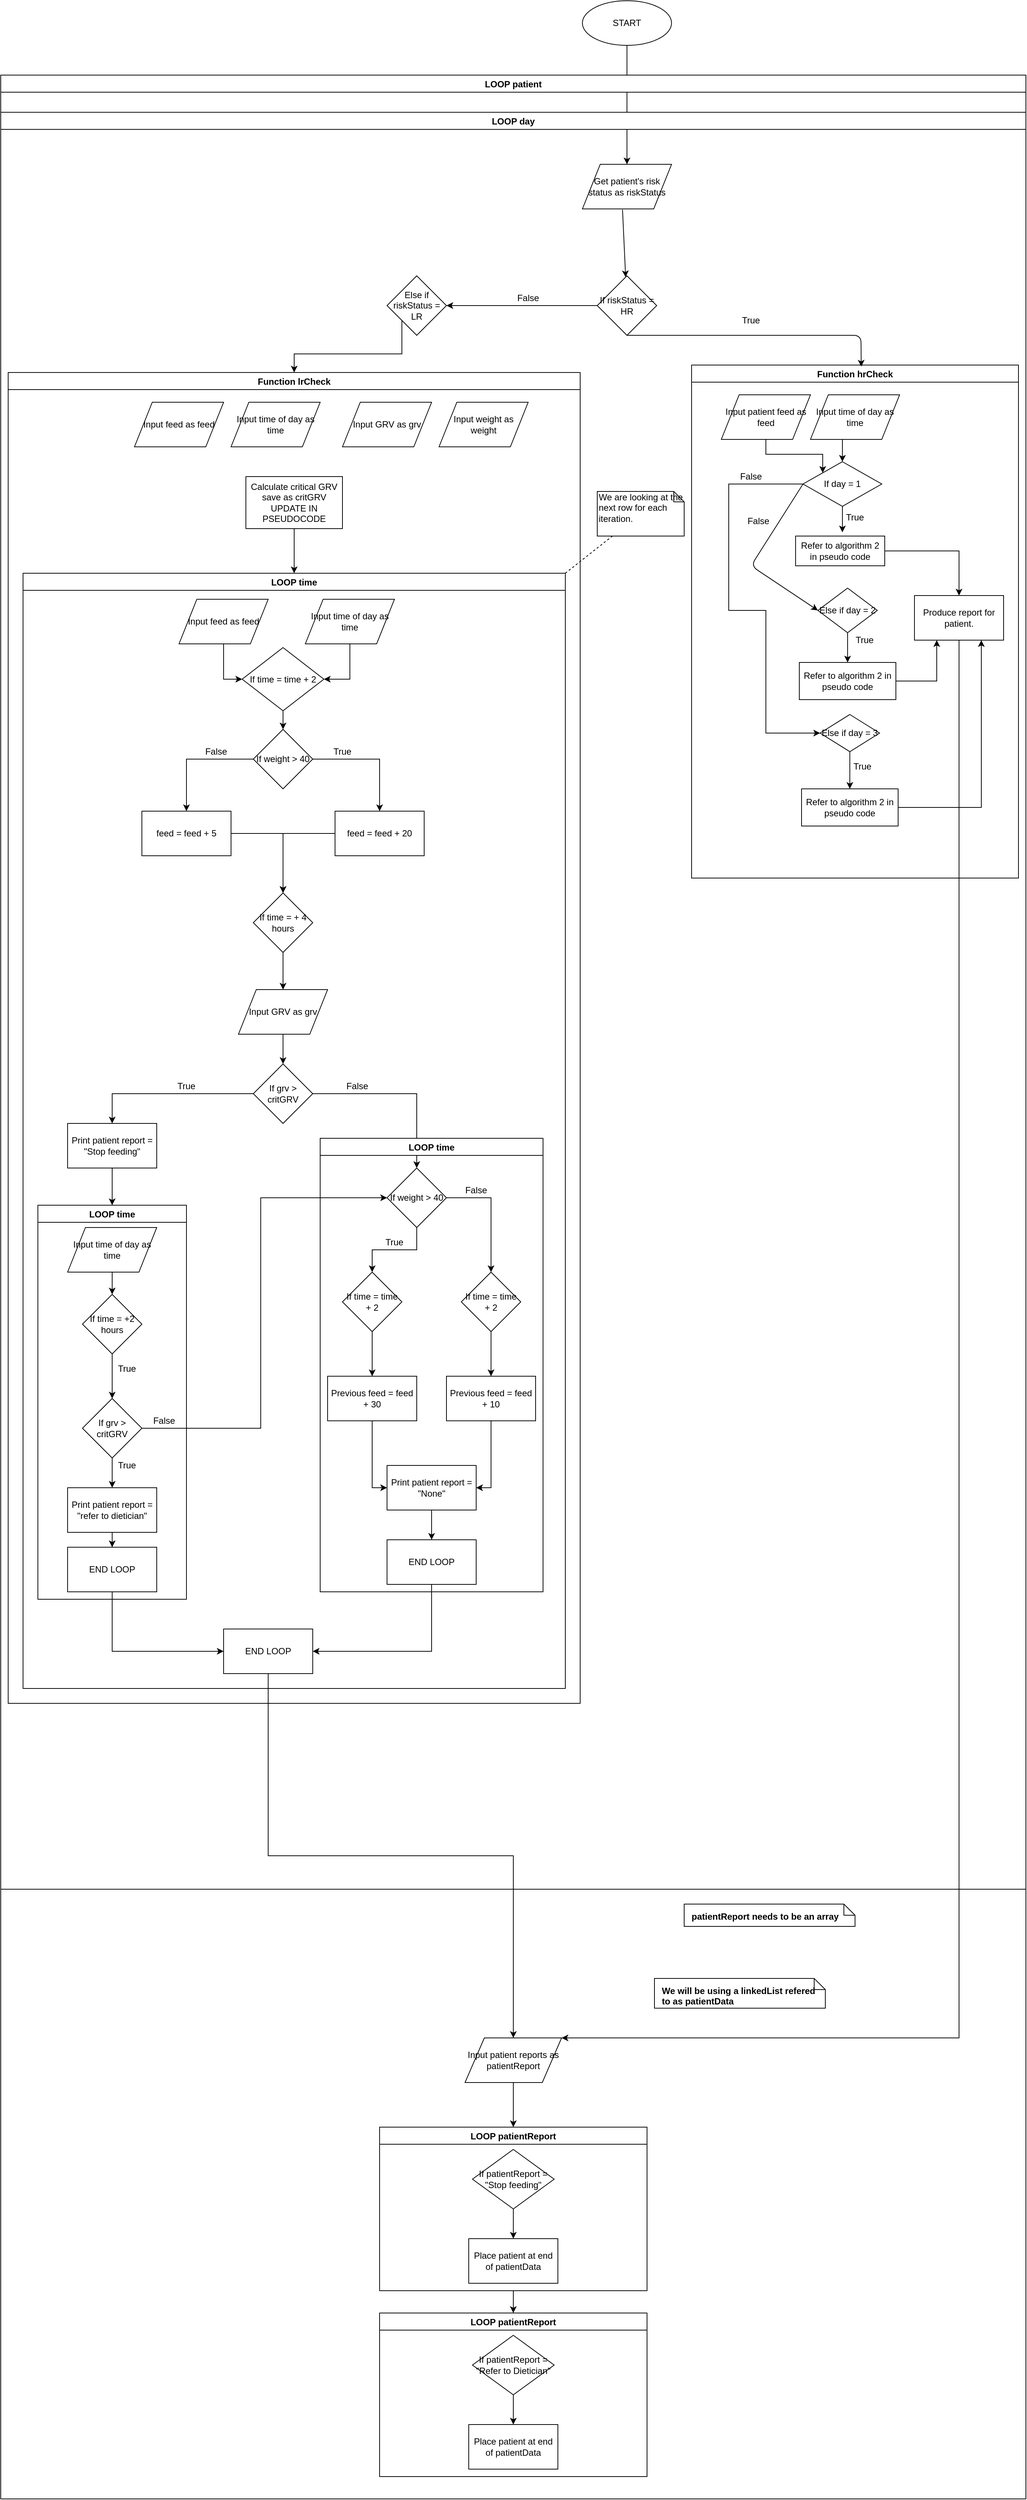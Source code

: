 <mxfile version="12.7.9" type="device"><diagram id="C5RBs43oDa-KdzZeNtuy" name="Page-1"><mxGraphModel dx="1640" dy="1610" grid="1" gridSize="10" guides="1" tooltips="1" connect="1" arrows="1" fold="1" page="1" pageScale="1" pageWidth="827" pageHeight="1169" math="0" shadow="0"><root><mxCell id="WIyWlLk6GJQsqaUBKTNV-0"/><mxCell id="WIyWlLk6GJQsqaUBKTNV-1" parent="WIyWlLk6GJQsqaUBKTNV-0"/><mxCell id="mkg-h_tqtPTonH-50F9G-0" value="START" style="ellipse;whiteSpace=wrap;html=1;" parent="WIyWlLk6GJQsqaUBKTNV-1" vertex="1"><mxGeometry x="353" y="-100" width="120" height="60" as="geometry"/></mxCell><mxCell id="mkg-h_tqtPTonH-50F9G-1" value="Get patient's risk status as riskStatus" style="shape=parallelogram;perimeter=parallelogramPerimeter;whiteSpace=wrap;html=1;" parent="WIyWlLk6GJQsqaUBKTNV-1" vertex="1"><mxGeometry x="353" y="120" width="120" height="60" as="geometry"/></mxCell><mxCell id="mkg-h_tqtPTonH-50F9G-2" value="" style="endArrow=classic;html=1;entryX=0.5;entryY=0;entryDx=0;entryDy=0;" parent="WIyWlLk6GJQsqaUBKTNV-1" source="mkg-h_tqtPTonH-50F9G-0" target="mkg-h_tqtPTonH-50F9G-1" edge="1"><mxGeometry width="50" height="50" relative="1" as="geometry"><mxPoint x="340" y="270" as="sourcePoint"/><mxPoint x="400" y="140" as="targetPoint"/></mxGeometry></mxCell><mxCell id="mkg-h_tqtPTonH-50F9G-3" value="If riskStatus = HR" style="rhombus;whiteSpace=wrap;html=1;" parent="WIyWlLk6GJQsqaUBKTNV-1" vertex="1"><mxGeometry x="373" y="270" width="80" height="80" as="geometry"/></mxCell><mxCell id="cBOBdkckyFNKxuJ2HhrZ-23" style="edgeStyle=orthogonalEdgeStyle;rounded=0;orthogonalLoop=1;jettySize=auto;html=1;exitX=0;exitY=1;exitDx=0;exitDy=0;" parent="WIyWlLk6GJQsqaUBKTNV-1" source="mkg-h_tqtPTonH-50F9G-4" target="cBOBdkckyFNKxuJ2HhrZ-0" edge="1"><mxGeometry relative="1" as="geometry"/></mxCell><mxCell id="mkg-h_tqtPTonH-50F9G-4" value="Else if riskStatus = LR" style="rhombus;whiteSpace=wrap;html=1;" parent="WIyWlLk6GJQsqaUBKTNV-1" vertex="1"><mxGeometry x="90" y="270" width="80" height="80" as="geometry"/></mxCell><mxCell id="mkg-h_tqtPTonH-50F9G-6" value="False" style="text;html=1;strokeColor=none;fillColor=none;align=center;verticalAlign=middle;whiteSpace=wrap;rounded=0;" parent="WIyWlLk6GJQsqaUBKTNV-1" vertex="1"><mxGeometry x="260" y="290" width="40" height="20" as="geometry"/></mxCell><mxCell id="mkg-h_tqtPTonH-50F9G-7" value="" style="endArrow=classic;html=1;exitX=0;exitY=0.5;exitDx=0;exitDy=0;" parent="WIyWlLk6GJQsqaUBKTNV-1" source="mkg-h_tqtPTonH-50F9G-3" target="mkg-h_tqtPTonH-50F9G-4" edge="1"><mxGeometry width="50" height="50" relative="1" as="geometry"><mxPoint x="413" y="350" as="sourcePoint"/><mxPoint x="413" y="400" as="targetPoint"/></mxGeometry></mxCell><mxCell id="mkg-h_tqtPTonH-50F9G-9" value="" style="endArrow=classic;html=1;exitX=0.45;exitY=1.017;exitDx=0;exitDy=0;exitPerimeter=0;" parent="WIyWlLk6GJQsqaUBKTNV-1" source="mkg-h_tqtPTonH-50F9G-1" target="mkg-h_tqtPTonH-50F9G-3" edge="1"><mxGeometry width="50" height="50" relative="1" as="geometry"><mxPoint x="270" y="560" as="sourcePoint"/><mxPoint x="320" y="510" as="targetPoint"/></mxGeometry></mxCell><mxCell id="mkg-h_tqtPTonH-50F9G-11" value="Function hrCheck" style="swimlane;" parent="WIyWlLk6GJQsqaUBKTNV-1" vertex="1"><mxGeometry x="500" y="390" width="440" height="690" as="geometry"><mxRectangle x="500" y="390" width="130" height="23" as="alternateBounds"/></mxGeometry></mxCell><mxCell id="HJg3ob6l5H8S-8j6q5Gc-4" style="edgeStyle=orthogonalEdgeStyle;rounded=0;orthogonalLoop=1;jettySize=auto;html=1;entryX=0;entryY=0;entryDx=0;entryDy=0;" parent="mkg-h_tqtPTonH-50F9G-11" source="mkg-h_tqtPTonH-50F9G-13" target="mkg-h_tqtPTonH-50F9G-24" edge="1"><mxGeometry relative="1" as="geometry"/></mxCell><mxCell id="mkg-h_tqtPTonH-50F9G-13" value="Input patient feed as feed" style="shape=parallelogram;perimeter=parallelogramPerimeter;whiteSpace=wrap;html=1;" parent="mkg-h_tqtPTonH-50F9G-11" vertex="1"><mxGeometry x="40" y="40" width="120" height="60" as="geometry"/></mxCell><mxCell id="HJg3ob6l5H8S-8j6q5Gc-5" style="edgeStyle=orthogonalEdgeStyle;rounded=0;orthogonalLoop=1;jettySize=auto;html=1;exitX=0.5;exitY=1;exitDx=0;exitDy=0;entryX=0.5;entryY=0;entryDx=0;entryDy=0;" parent="mkg-h_tqtPTonH-50F9G-11" source="mkg-h_tqtPTonH-50F9G-14" target="mkg-h_tqtPTonH-50F9G-24" edge="1"><mxGeometry relative="1" as="geometry"/></mxCell><mxCell id="mkg-h_tqtPTonH-50F9G-14" value="Input time of day as time" style="shape=parallelogram;perimeter=parallelogramPerimeter;whiteSpace=wrap;html=1;" parent="mkg-h_tqtPTonH-50F9G-11" vertex="1"><mxGeometry x="160" y="40" width="120" height="60" as="geometry"/></mxCell><mxCell id="HJg3ob6l5H8S-8j6q5Gc-0" value="" style="edgeStyle=orthogonalEdgeStyle;rounded=0;orthogonalLoop=1;jettySize=auto;html=1;" parent="mkg-h_tqtPTonH-50F9G-11" source="mkg-h_tqtPTonH-50F9G-24" edge="1"><mxGeometry relative="1" as="geometry"><mxPoint x="203" y="225" as="targetPoint"/></mxGeometry></mxCell><mxCell id="HJg3ob6l5H8S-8j6q5Gc-13" style="edgeStyle=orthogonalEdgeStyle;rounded=0;orthogonalLoop=1;jettySize=auto;html=1;entryX=0;entryY=0.5;entryDx=0;entryDy=0;" parent="mkg-h_tqtPTonH-50F9G-11" source="mkg-h_tqtPTonH-50F9G-24" target="HJg3ob6l5H8S-8j6q5Gc-10" edge="1"><mxGeometry relative="1" as="geometry"><Array as="points"><mxPoint x="50" y="160"/><mxPoint x="50" y="330"/><mxPoint x="100" y="330"/><mxPoint x="100" y="495"/></Array></mxGeometry></mxCell><mxCell id="mkg-h_tqtPTonH-50F9G-24" value="If day = 1" style="rhombus;whiteSpace=wrap;html=1;" parent="mkg-h_tqtPTonH-50F9G-11" vertex="1"><mxGeometry x="150" y="130" width="106" height="60" as="geometry"/></mxCell><mxCell id="HJg3ob6l5H8S-8j6q5Gc-17" style="edgeStyle=orthogonalEdgeStyle;rounded=0;orthogonalLoop=1;jettySize=auto;html=1;entryX=0.5;entryY=0;entryDx=0;entryDy=0;" parent="mkg-h_tqtPTonH-50F9G-11" source="mkg-h_tqtPTonH-50F9G-28" target="HJg3ob6l5H8S-8j6q5Gc-15" edge="1"><mxGeometry relative="1" as="geometry"/></mxCell><mxCell id="mkg-h_tqtPTonH-50F9G-28" value="Refer to algorithm 2 in pseudo code" style="rounded=0;whiteSpace=wrap;html=1;" parent="mkg-h_tqtPTonH-50F9G-11" vertex="1"><mxGeometry x="140" y="230" width="120" height="40" as="geometry"/></mxCell><mxCell id="HJg3ob6l5H8S-8j6q5Gc-9" style="edgeStyle=orthogonalEdgeStyle;rounded=0;orthogonalLoop=1;jettySize=auto;html=1;exitX=0.5;exitY=1;exitDx=0;exitDy=0;entryX=0.5;entryY=0;entryDx=0;entryDy=0;" parent="mkg-h_tqtPTonH-50F9G-11" source="HJg3ob6l5H8S-8j6q5Gc-1" target="HJg3ob6l5H8S-8j6q5Gc-8" edge="1"><mxGeometry relative="1" as="geometry"/></mxCell><mxCell id="HJg3ob6l5H8S-8j6q5Gc-1" value="Else if day = 2" style="rhombus;whiteSpace=wrap;html=1;" parent="mkg-h_tqtPTonH-50F9G-11" vertex="1"><mxGeometry x="170" y="300" width="80" height="60" as="geometry"/></mxCell><mxCell id="HJg3ob6l5H8S-8j6q5Gc-2" value="" style="endArrow=classic;html=1;exitX=0;exitY=0.5;exitDx=0;exitDy=0;entryX=0;entryY=0.5;entryDx=0;entryDy=0;" parent="mkg-h_tqtPTonH-50F9G-11" source="mkg-h_tqtPTonH-50F9G-24" target="HJg3ob6l5H8S-8j6q5Gc-1" edge="1"><mxGeometry width="50" height="50" relative="1" as="geometry"><mxPoint x="180" y="310" as="sourcePoint"/><mxPoint x="230" y="260" as="targetPoint"/><Array as="points"><mxPoint x="80" y="270"/></Array></mxGeometry></mxCell><mxCell id="HJg3ob6l5H8S-8j6q5Gc-18" style="edgeStyle=orthogonalEdgeStyle;rounded=0;orthogonalLoop=1;jettySize=auto;html=1;entryX=0.25;entryY=1;entryDx=0;entryDy=0;" parent="mkg-h_tqtPTonH-50F9G-11" source="HJg3ob6l5H8S-8j6q5Gc-8" target="HJg3ob6l5H8S-8j6q5Gc-15" edge="1"><mxGeometry relative="1" as="geometry"/></mxCell><mxCell id="HJg3ob6l5H8S-8j6q5Gc-8" value="Refer to algorithm 2 in pseudo code" style="rounded=0;whiteSpace=wrap;html=1;" parent="mkg-h_tqtPTonH-50F9G-11" vertex="1"><mxGeometry x="145" y="400" width="130" height="50" as="geometry"/></mxCell><mxCell id="HJg3ob6l5H8S-8j6q5Gc-14" style="edgeStyle=orthogonalEdgeStyle;rounded=0;orthogonalLoop=1;jettySize=auto;html=1;" parent="mkg-h_tqtPTonH-50F9G-11" source="HJg3ob6l5H8S-8j6q5Gc-10" target="HJg3ob6l5H8S-8j6q5Gc-11" edge="1"><mxGeometry relative="1" as="geometry"/></mxCell><mxCell id="HJg3ob6l5H8S-8j6q5Gc-10" value="Else if day = 3" style="rhombus;whiteSpace=wrap;html=1;" parent="mkg-h_tqtPTonH-50F9G-11" vertex="1"><mxGeometry x="173" y="470" width="80" height="50" as="geometry"/></mxCell><mxCell id="HJg3ob6l5H8S-8j6q5Gc-19" style="edgeStyle=orthogonalEdgeStyle;rounded=0;orthogonalLoop=1;jettySize=auto;html=1;entryX=0.75;entryY=1;entryDx=0;entryDy=0;" parent="mkg-h_tqtPTonH-50F9G-11" source="HJg3ob6l5H8S-8j6q5Gc-11" target="HJg3ob6l5H8S-8j6q5Gc-15" edge="1"><mxGeometry relative="1" as="geometry"/></mxCell><mxCell id="HJg3ob6l5H8S-8j6q5Gc-11" value="Refer to algorithm 2 in pseudo code" style="rounded=0;whiteSpace=wrap;html=1;" parent="mkg-h_tqtPTonH-50F9G-11" vertex="1"><mxGeometry x="148" y="570" width="130" height="50" as="geometry"/></mxCell><mxCell id="HJg3ob6l5H8S-8j6q5Gc-15" value="Produce report for patient." style="rounded=0;whiteSpace=wrap;html=1;" parent="mkg-h_tqtPTonH-50F9G-11" vertex="1"><mxGeometry x="300" y="310" width="120" height="60" as="geometry"/></mxCell><mxCell id="nDbWAbX9K8RKrjdSn9LL-4" value="False" style="text;html=1;strokeColor=none;fillColor=none;align=center;verticalAlign=middle;whiteSpace=wrap;rounded=0;" vertex="1" parent="mkg-h_tqtPTonH-50F9G-11"><mxGeometry x="60" y="140" width="40" height="20" as="geometry"/></mxCell><mxCell id="nDbWAbX9K8RKrjdSn9LL-5" value="False" style="text;html=1;strokeColor=none;fillColor=none;align=center;verticalAlign=middle;whiteSpace=wrap;rounded=0;" vertex="1" parent="mkg-h_tqtPTonH-50F9G-11"><mxGeometry x="70" y="200" width="40" height="20" as="geometry"/></mxCell><mxCell id="nDbWAbX9K8RKrjdSn9LL-10" value="True" style="text;html=1;strokeColor=none;fillColor=none;align=center;verticalAlign=middle;whiteSpace=wrap;rounded=0;" vertex="1" parent="mkg-h_tqtPTonH-50F9G-11"><mxGeometry x="213" y="360" width="40" height="20" as="geometry"/></mxCell><mxCell id="mkg-h_tqtPTonH-50F9G-15" value="" style="endArrow=classic;html=1;exitX=0.5;exitY=1;exitDx=0;exitDy=0;entryX=0.519;entryY=0.003;entryDx=0;entryDy=0;entryPerimeter=0;" parent="WIyWlLk6GJQsqaUBKTNV-1" source="mkg-h_tqtPTonH-50F9G-3" target="mkg-h_tqtPTonH-50F9G-11" edge="1"><mxGeometry width="50" height="50" relative="1" as="geometry"><mxPoint x="190" y="820" as="sourcePoint"/><mxPoint x="240" y="770" as="targetPoint"/><Array as="points"><mxPoint x="728" y="350"/></Array></mxGeometry></mxCell><mxCell id="cBOBdkckyFNKxuJ2HhrZ-0" value="Function lrCheck" style="swimlane;" parent="WIyWlLk6GJQsqaUBKTNV-1" vertex="1"><mxGeometry x="-420" y="400" width="770" height="1790" as="geometry"><mxRectangle x="-420" y="400" width="130" height="23" as="alternateBounds"/></mxGeometry></mxCell><mxCell id="cBOBdkckyFNKxuJ2HhrZ-26" value="Input feed as feed" style="shape=parallelogram;perimeter=parallelogramPerimeter;whiteSpace=wrap;html=1;" parent="cBOBdkckyFNKxuJ2HhrZ-0" vertex="1"><mxGeometry x="170" y="40" width="120" height="60" as="geometry"/></mxCell><mxCell id="cBOBdkckyFNKxuJ2HhrZ-27" value="Input time of day as time" style="shape=parallelogram;perimeter=parallelogramPerimeter;whiteSpace=wrap;html=1;" parent="cBOBdkckyFNKxuJ2HhrZ-0" vertex="1"><mxGeometry x="300" y="40" width="120" height="60" as="geometry"/></mxCell><mxCell id="1p5DukLYMVTZj69eEdeY-12" style="edgeStyle=orthogonalEdgeStyle;rounded=0;orthogonalLoop=1;jettySize=auto;html=1;" parent="cBOBdkckyFNKxuJ2HhrZ-0" source="cBOBdkckyFNKxuJ2HhrZ-29" target="cBOBdkckyFNKxuJ2HhrZ-32" edge="1"><mxGeometry relative="1" as="geometry"/></mxCell><mxCell id="cBOBdkckyFNKxuJ2HhrZ-29" value="Calculate critical GRV save as critGRV&lt;br&gt;UPDATE IN PSEUDOCODE" style="rounded=0;whiteSpace=wrap;html=1;" parent="cBOBdkckyFNKxuJ2HhrZ-0" vertex="1"><mxGeometry x="320" y="140" width="130" height="70" as="geometry"/></mxCell><mxCell id="cBOBdkckyFNKxuJ2HhrZ-30" value="Input GRV as grv" style="shape=parallelogram;perimeter=parallelogramPerimeter;whiteSpace=wrap;html=1;" parent="cBOBdkckyFNKxuJ2HhrZ-0" vertex="1"><mxGeometry x="450" y="40" width="120" height="60" as="geometry"/></mxCell><mxCell id="cBOBdkckyFNKxuJ2HhrZ-31" value="Input weight as weight" style="shape=parallelogram;perimeter=parallelogramPerimeter;whiteSpace=wrap;html=1;" parent="cBOBdkckyFNKxuJ2HhrZ-0" vertex="1"><mxGeometry x="580" y="40" width="120" height="60" as="geometry"/></mxCell><mxCell id="cBOBdkckyFNKxuJ2HhrZ-32" value="LOOP time" style="swimlane;" parent="cBOBdkckyFNKxuJ2HhrZ-0" vertex="1"><mxGeometry x="20" y="270" width="730" height="1500" as="geometry"/></mxCell><mxCell id="1p5DukLYMVTZj69eEdeY-8" style="edgeStyle=orthogonalEdgeStyle;rounded=0;orthogonalLoop=1;jettySize=auto;html=1;entryX=0;entryY=0.5;entryDx=0;entryDy=0;" parent="cBOBdkckyFNKxuJ2HhrZ-32" source="cBOBdkckyFNKxuJ2HhrZ-35" target="cBOBdkckyFNKxuJ2HhrZ-79" edge="1"><mxGeometry relative="1" as="geometry"/></mxCell><mxCell id="cBOBdkckyFNKxuJ2HhrZ-35" value="Input feed as feed" style="shape=parallelogram;perimeter=parallelogramPerimeter;whiteSpace=wrap;html=1;" parent="cBOBdkckyFNKxuJ2HhrZ-32" vertex="1"><mxGeometry x="210" y="35" width="120" height="60" as="geometry"/></mxCell><mxCell id="1p5DukLYMVTZj69eEdeY-9" style="edgeStyle=orthogonalEdgeStyle;rounded=0;orthogonalLoop=1;jettySize=auto;html=1;entryX=1;entryY=0.5;entryDx=0;entryDy=0;" parent="cBOBdkckyFNKxuJ2HhrZ-32" source="cBOBdkckyFNKxuJ2HhrZ-36" target="cBOBdkckyFNKxuJ2HhrZ-79" edge="1"><mxGeometry relative="1" as="geometry"/></mxCell><mxCell id="cBOBdkckyFNKxuJ2HhrZ-36" value="Input time of day as time" style="shape=parallelogram;perimeter=parallelogramPerimeter;whiteSpace=wrap;html=1;" parent="cBOBdkckyFNKxuJ2HhrZ-32" vertex="1"><mxGeometry x="380" y="35" width="120" height="60" as="geometry"/></mxCell><mxCell id="cBOBdkckyFNKxuJ2HhrZ-41" style="edgeStyle=orthogonalEdgeStyle;rounded=0;orthogonalLoop=1;jettySize=auto;html=1;exitX=0.5;exitY=1;exitDx=0;exitDy=0;" parent="cBOBdkckyFNKxuJ2HhrZ-32" source="cBOBdkckyFNKxuJ2HhrZ-37" target="cBOBdkckyFNKxuJ2HhrZ-40" edge="1"><mxGeometry relative="1" as="geometry"/></mxCell><mxCell id="cBOBdkckyFNKxuJ2HhrZ-37" value="If time = + 4 hours" style="rhombus;whiteSpace=wrap;html=1;" parent="cBOBdkckyFNKxuJ2HhrZ-32" vertex="1"><mxGeometry x="310" y="430" width="80" height="80" as="geometry"/></mxCell><mxCell id="cBOBdkckyFNKxuJ2HhrZ-44" style="edgeStyle=orthogonalEdgeStyle;rounded=0;orthogonalLoop=1;jettySize=auto;html=1;exitX=0.5;exitY=1;exitDx=0;exitDy=0;" parent="cBOBdkckyFNKxuJ2HhrZ-32" source="cBOBdkckyFNKxuJ2HhrZ-40" target="cBOBdkckyFNKxuJ2HhrZ-43" edge="1"><mxGeometry relative="1" as="geometry"/></mxCell><mxCell id="cBOBdkckyFNKxuJ2HhrZ-40" value="Input GRV as grv" style="shape=parallelogram;perimeter=parallelogramPerimeter;whiteSpace=wrap;html=1;" parent="cBOBdkckyFNKxuJ2HhrZ-32" vertex="1"><mxGeometry x="290" y="560" width="120" height="60" as="geometry"/></mxCell><mxCell id="cBOBdkckyFNKxuJ2HhrZ-107" style="edgeStyle=orthogonalEdgeStyle;rounded=0;orthogonalLoop=1;jettySize=auto;html=1;" parent="cBOBdkckyFNKxuJ2HhrZ-32" source="cBOBdkckyFNKxuJ2HhrZ-43" target="cBOBdkckyFNKxuJ2HhrZ-106" edge="1"><mxGeometry relative="1" as="geometry"/></mxCell><mxCell id="cBOBdkckyFNKxuJ2HhrZ-43" value="If grv &amp;gt; critGRV" style="rhombus;whiteSpace=wrap;html=1;" parent="cBOBdkckyFNKxuJ2HhrZ-32" vertex="1"><mxGeometry x="310" y="660" width="80" height="80" as="geometry"/></mxCell><mxCell id="cBOBdkckyFNKxuJ2HhrZ-48" value="True" style="text;html=1;strokeColor=none;fillColor=none;align=center;verticalAlign=middle;whiteSpace=wrap;rounded=0;" parent="cBOBdkckyFNKxuJ2HhrZ-32" vertex="1"><mxGeometry x="200" y="680" width="40" height="20" as="geometry"/></mxCell><mxCell id="cBOBdkckyFNKxuJ2HhrZ-45" value="LOOP time" style="swimlane;" parent="cBOBdkckyFNKxuJ2HhrZ-32" vertex="1"><mxGeometry x="20" y="850" width="200" height="530" as="geometry"/></mxCell><mxCell id="cBOBdkckyFNKxuJ2HhrZ-52" style="edgeStyle=orthogonalEdgeStyle;rounded=0;orthogonalLoop=1;jettySize=auto;html=1;exitX=0.5;exitY=1;exitDx=0;exitDy=0;entryX=0.5;entryY=0;entryDx=0;entryDy=0;" parent="cBOBdkckyFNKxuJ2HhrZ-45" source="cBOBdkckyFNKxuJ2HhrZ-50" target="cBOBdkckyFNKxuJ2HhrZ-51" edge="1"><mxGeometry relative="1" as="geometry"/></mxCell><mxCell id="cBOBdkckyFNKxuJ2HhrZ-50" value="If time = +2 hours" style="rhombus;whiteSpace=wrap;html=1;" parent="cBOBdkckyFNKxuJ2HhrZ-45" vertex="1"><mxGeometry x="60" y="120" width="80" height="80" as="geometry"/></mxCell><mxCell id="cBOBdkckyFNKxuJ2HhrZ-54" style="edgeStyle=orthogonalEdgeStyle;rounded=0;orthogonalLoop=1;jettySize=auto;html=1;exitX=0.5;exitY=1;exitDx=0;exitDy=0;entryX=0.5;entryY=0;entryDx=0;entryDy=0;" parent="cBOBdkckyFNKxuJ2HhrZ-45" source="cBOBdkckyFNKxuJ2HhrZ-51" edge="1"><mxGeometry relative="1" as="geometry"><mxPoint x="100" y="380" as="targetPoint"/></mxGeometry></mxCell><mxCell id="cBOBdkckyFNKxuJ2HhrZ-51" value="If grv &amp;gt; critGRV" style="rhombus;whiteSpace=wrap;html=1;" parent="cBOBdkckyFNKxuJ2HhrZ-45" vertex="1"><mxGeometry x="60" y="260" width="80" height="80" as="geometry"/></mxCell><mxCell id="1p5DukLYMVTZj69eEdeY-30" value="" style="edgeStyle=orthogonalEdgeStyle;rounded=0;orthogonalLoop=1;jettySize=auto;html=1;" parent="cBOBdkckyFNKxuJ2HhrZ-45" source="cBOBdkckyFNKxuJ2HhrZ-53" target="1p5DukLYMVTZj69eEdeY-29" edge="1"><mxGeometry relative="1" as="geometry"/></mxCell><mxCell id="cBOBdkckyFNKxuJ2HhrZ-53" value="Print patient report = &quot;refer to dietician&quot;" style="rounded=0;whiteSpace=wrap;html=1;" parent="cBOBdkckyFNKxuJ2HhrZ-45" vertex="1"><mxGeometry x="40" y="380" width="120" height="60" as="geometry"/></mxCell><mxCell id="cBOBdkckyFNKxuJ2HhrZ-56" value="True" style="text;html=1;strokeColor=none;fillColor=none;align=center;verticalAlign=middle;whiteSpace=wrap;rounded=0;" parent="cBOBdkckyFNKxuJ2HhrZ-45" vertex="1"><mxGeometry x="100" y="210" width="40" height="20" as="geometry"/></mxCell><mxCell id="cBOBdkckyFNKxuJ2HhrZ-57" value="True" style="text;html=1;strokeColor=none;fillColor=none;align=center;verticalAlign=middle;whiteSpace=wrap;rounded=0;" parent="cBOBdkckyFNKxuJ2HhrZ-45" vertex="1"><mxGeometry x="100" y="340" width="40" height="20" as="geometry"/></mxCell><mxCell id="1p5DukLYMVTZj69eEdeY-14" style="edgeStyle=orthogonalEdgeStyle;rounded=0;orthogonalLoop=1;jettySize=auto;html=1;entryX=0.5;entryY=0;entryDx=0;entryDy=0;" parent="cBOBdkckyFNKxuJ2HhrZ-45" source="1p5DukLYMVTZj69eEdeY-13" target="cBOBdkckyFNKxuJ2HhrZ-50" edge="1"><mxGeometry relative="1" as="geometry"/></mxCell><mxCell id="1p5DukLYMVTZj69eEdeY-13" value="Input time of day as time" style="shape=parallelogram;perimeter=parallelogramPerimeter;whiteSpace=wrap;html=1;" parent="cBOBdkckyFNKxuJ2HhrZ-45" vertex="1"><mxGeometry x="40" y="30" width="120" height="60" as="geometry"/></mxCell><mxCell id="1p5DukLYMVTZj69eEdeY-16" value="False" style="text;html=1;strokeColor=none;fillColor=none;align=center;verticalAlign=middle;whiteSpace=wrap;rounded=0;" parent="cBOBdkckyFNKxuJ2HhrZ-45" vertex="1"><mxGeometry x="150" y="280" width="40" height="20" as="geometry"/></mxCell><mxCell id="1p5DukLYMVTZj69eEdeY-29" value="END LOOP" style="rounded=0;whiteSpace=wrap;html=1;" parent="cBOBdkckyFNKxuJ2HhrZ-45" vertex="1"><mxGeometry x="40" y="460" width="120" height="60" as="geometry"/></mxCell><mxCell id="cBOBdkckyFNKxuJ2HhrZ-47" style="edgeStyle=orthogonalEdgeStyle;rounded=0;orthogonalLoop=1;jettySize=auto;html=1;entryX=0.5;entryY=0;entryDx=0;entryDy=0;" parent="cBOBdkckyFNKxuJ2HhrZ-32" source="cBOBdkckyFNKxuJ2HhrZ-43" target="1p5DukLYMVTZj69eEdeY-20" edge="1"><mxGeometry relative="1" as="geometry"><mxPoint x="440" y="680" as="targetPoint"/></mxGeometry></mxCell><mxCell id="cBOBdkckyFNKxuJ2HhrZ-78" style="edgeStyle=orthogonalEdgeStyle;rounded=0;orthogonalLoop=1;jettySize=auto;html=1;" parent="cBOBdkckyFNKxuJ2HhrZ-32" source="cBOBdkckyFNKxuJ2HhrZ-58" target="cBOBdkckyFNKxuJ2HhrZ-37" edge="1"><mxGeometry relative="1" as="geometry"/></mxCell><mxCell id="cBOBdkckyFNKxuJ2HhrZ-58" value="feed = feed + 5" style="rounded=0;whiteSpace=wrap;html=1;" parent="cBOBdkckyFNKxuJ2HhrZ-32" vertex="1"><mxGeometry x="160" y="320" width="120" height="60" as="geometry"/></mxCell><mxCell id="cBOBdkckyFNKxuJ2HhrZ-103" style="edgeStyle=orthogonalEdgeStyle;rounded=0;orthogonalLoop=1;jettySize=auto;html=1;entryX=0.5;entryY=0;entryDx=0;entryDy=0;" parent="cBOBdkckyFNKxuJ2HhrZ-32" source="cBOBdkckyFNKxuJ2HhrZ-79" target="1p5DukLYMVTZj69eEdeY-0" edge="1"><mxGeometry relative="1" as="geometry"><mxPoint x="350.0" y="250" as="targetPoint"/></mxGeometry></mxCell><mxCell id="cBOBdkckyFNKxuJ2HhrZ-79" value="If time = time + 2" style="rhombus;whiteSpace=wrap;html=1;" parent="cBOBdkckyFNKxuJ2HhrZ-32" vertex="1"><mxGeometry x="295" y="100" width="110" height="85" as="geometry"/></mxCell><mxCell id="cBOBdkckyFNKxuJ2HhrZ-111" style="edgeStyle=orthogonalEdgeStyle;rounded=0;orthogonalLoop=1;jettySize=auto;html=1;" parent="cBOBdkckyFNKxuJ2HhrZ-32" source="cBOBdkckyFNKxuJ2HhrZ-106" target="cBOBdkckyFNKxuJ2HhrZ-110" edge="1"><mxGeometry relative="1" as="geometry"/></mxCell><mxCell id="cBOBdkckyFNKxuJ2HhrZ-116" style="edgeStyle=orthogonalEdgeStyle;rounded=0;orthogonalLoop=1;jettySize=auto;html=1;entryX=0.5;entryY=0;entryDx=0;entryDy=0;" parent="cBOBdkckyFNKxuJ2HhrZ-32" source="cBOBdkckyFNKxuJ2HhrZ-106" target="cBOBdkckyFNKxuJ2HhrZ-115" edge="1"><mxGeometry relative="1" as="geometry"/></mxCell><mxCell id="cBOBdkckyFNKxuJ2HhrZ-108" value="False" style="text;html=1;strokeColor=none;fillColor=none;align=center;verticalAlign=middle;whiteSpace=wrap;rounded=0;" parent="cBOBdkckyFNKxuJ2HhrZ-32" vertex="1"><mxGeometry x="430" y="680" width="40" height="20" as="geometry"/></mxCell><mxCell id="1p5DukLYMVTZj69eEdeY-19" style="edgeStyle=orthogonalEdgeStyle;rounded=0;orthogonalLoop=1;jettySize=auto;html=1;entryX=1;entryY=0.5;entryDx=0;entryDy=0;" parent="cBOBdkckyFNKxuJ2HhrZ-32" source="cBOBdkckyFNKxuJ2HhrZ-109" target="1p5DukLYMVTZj69eEdeY-17" edge="1"><mxGeometry relative="1" as="geometry"/></mxCell><mxCell id="cBOBdkckyFNKxuJ2HhrZ-109" value="Previous feed = feed + 10" style="rounded=0;whiteSpace=wrap;html=1;" parent="cBOBdkckyFNKxuJ2HhrZ-32" vertex="1"><mxGeometry x="570" y="1080" width="120" height="60" as="geometry"/></mxCell><mxCell id="cBOBdkckyFNKxuJ2HhrZ-112" style="edgeStyle=orthogonalEdgeStyle;rounded=0;orthogonalLoop=1;jettySize=auto;html=1;" parent="cBOBdkckyFNKxuJ2HhrZ-32" source="cBOBdkckyFNKxuJ2HhrZ-110" target="cBOBdkckyFNKxuJ2HhrZ-109" edge="1"><mxGeometry relative="1" as="geometry"/></mxCell><mxCell id="cBOBdkckyFNKxuJ2HhrZ-110" value="If time = time + 2" style="rhombus;whiteSpace=wrap;html=1;" parent="cBOBdkckyFNKxuJ2HhrZ-32" vertex="1"><mxGeometry x="590" y="940" width="80" height="80" as="geometry"/></mxCell><mxCell id="cBOBdkckyFNKxuJ2HhrZ-113" value="False" style="text;html=1;strokeColor=none;fillColor=none;align=center;verticalAlign=middle;whiteSpace=wrap;rounded=0;" parent="cBOBdkckyFNKxuJ2HhrZ-32" vertex="1"><mxGeometry x="590" y="820" width="40" height="20" as="geometry"/></mxCell><mxCell id="1p5DukLYMVTZj69eEdeY-18" style="edgeStyle=orthogonalEdgeStyle;rounded=0;orthogonalLoop=1;jettySize=auto;html=1;entryX=0;entryY=0.5;entryDx=0;entryDy=0;" parent="cBOBdkckyFNKxuJ2HhrZ-32" source="cBOBdkckyFNKxuJ2HhrZ-114" target="1p5DukLYMVTZj69eEdeY-17" edge="1"><mxGeometry relative="1" as="geometry"/></mxCell><mxCell id="cBOBdkckyFNKxuJ2HhrZ-114" value="Previous feed = feed + 30" style="rounded=0;whiteSpace=wrap;html=1;" parent="cBOBdkckyFNKxuJ2HhrZ-32" vertex="1"><mxGeometry x="410" y="1080" width="120" height="60" as="geometry"/></mxCell><mxCell id="cBOBdkckyFNKxuJ2HhrZ-117" style="edgeStyle=orthogonalEdgeStyle;rounded=0;orthogonalLoop=1;jettySize=auto;html=1;" parent="cBOBdkckyFNKxuJ2HhrZ-32" source="cBOBdkckyFNKxuJ2HhrZ-115" target="cBOBdkckyFNKxuJ2HhrZ-114" edge="1"><mxGeometry relative="1" as="geometry"/></mxCell><mxCell id="cBOBdkckyFNKxuJ2HhrZ-115" value="If time = time + 2" style="rhombus;whiteSpace=wrap;html=1;" parent="cBOBdkckyFNKxuJ2HhrZ-32" vertex="1"><mxGeometry x="430" y="940" width="80" height="80" as="geometry"/></mxCell><mxCell id="cBOBdkckyFNKxuJ2HhrZ-118" value="True" style="text;html=1;strokeColor=none;fillColor=none;align=center;verticalAlign=middle;whiteSpace=wrap;rounded=0;" parent="cBOBdkckyFNKxuJ2HhrZ-32" vertex="1"><mxGeometry x="480" y="890" width="40" height="20" as="geometry"/></mxCell><mxCell id="1p5DukLYMVTZj69eEdeY-2" style="edgeStyle=orthogonalEdgeStyle;rounded=0;orthogonalLoop=1;jettySize=auto;html=1;" parent="cBOBdkckyFNKxuJ2HhrZ-32" source="1p5DukLYMVTZj69eEdeY-0" target="cBOBdkckyFNKxuJ2HhrZ-58" edge="1"><mxGeometry relative="1" as="geometry"/></mxCell><mxCell id="1p5DukLYMVTZj69eEdeY-3" style="edgeStyle=orthogonalEdgeStyle;rounded=0;orthogonalLoop=1;jettySize=auto;html=1;entryX=0.5;entryY=0;entryDx=0;entryDy=0;" parent="cBOBdkckyFNKxuJ2HhrZ-32" source="1p5DukLYMVTZj69eEdeY-0" target="1p5DukLYMVTZj69eEdeY-1" edge="1"><mxGeometry relative="1" as="geometry"/></mxCell><mxCell id="1p5DukLYMVTZj69eEdeY-0" value="If weight &amp;gt; 40" style="rhombus;whiteSpace=wrap;html=1;" parent="cBOBdkckyFNKxuJ2HhrZ-32" vertex="1"><mxGeometry x="310" y="210" width="80" height="80" as="geometry"/></mxCell><mxCell id="1p5DukLYMVTZj69eEdeY-6" style="edgeStyle=orthogonalEdgeStyle;rounded=0;orthogonalLoop=1;jettySize=auto;html=1;entryX=0.5;entryY=0;entryDx=0;entryDy=0;" parent="cBOBdkckyFNKxuJ2HhrZ-32" source="1p5DukLYMVTZj69eEdeY-1" target="cBOBdkckyFNKxuJ2HhrZ-37" edge="1"><mxGeometry relative="1" as="geometry"/></mxCell><mxCell id="1p5DukLYMVTZj69eEdeY-1" value="feed = feed + 20" style="rounded=0;whiteSpace=wrap;html=1;" parent="cBOBdkckyFNKxuJ2HhrZ-32" vertex="1"><mxGeometry x="420" y="320" width="120" height="60" as="geometry"/></mxCell><mxCell id="1p5DukLYMVTZj69eEdeY-4" value="False" style="text;html=1;strokeColor=none;fillColor=none;align=center;verticalAlign=middle;whiteSpace=wrap;rounded=0;" parent="cBOBdkckyFNKxuJ2HhrZ-32" vertex="1"><mxGeometry x="240" y="230" width="40" height="20" as="geometry"/></mxCell><mxCell id="1p5DukLYMVTZj69eEdeY-5" value="True" style="text;html=1;strokeColor=none;fillColor=none;align=center;verticalAlign=middle;whiteSpace=wrap;rounded=0;" parent="cBOBdkckyFNKxuJ2HhrZ-32" vertex="1"><mxGeometry x="410" y="230" width="40" height="20" as="geometry"/></mxCell><mxCell id="1p5DukLYMVTZj69eEdeY-15" style="edgeStyle=orthogonalEdgeStyle;rounded=0;orthogonalLoop=1;jettySize=auto;html=1;entryX=0;entryY=0.5;entryDx=0;entryDy=0;" parent="cBOBdkckyFNKxuJ2HhrZ-32" source="cBOBdkckyFNKxuJ2HhrZ-51" target="cBOBdkckyFNKxuJ2HhrZ-106" edge="1"><mxGeometry relative="1" as="geometry"><mxPoint x="370" y="750" as="targetPoint"/><Array as="points"><mxPoint x="320" y="1150"/><mxPoint x="320" y="840"/></Array></mxGeometry></mxCell><mxCell id="1p5DukLYMVTZj69eEdeY-28" value="" style="edgeStyle=orthogonalEdgeStyle;rounded=0;orthogonalLoop=1;jettySize=auto;html=1;" parent="cBOBdkckyFNKxuJ2HhrZ-32" source="1p5DukLYMVTZj69eEdeY-17" target="1p5DukLYMVTZj69eEdeY-27" edge="1"><mxGeometry relative="1" as="geometry"/></mxCell><mxCell id="1p5DukLYMVTZj69eEdeY-17" value="Print patient report = &quot;None&quot;" style="rounded=0;whiteSpace=wrap;html=1;" parent="cBOBdkckyFNKxuJ2HhrZ-32" vertex="1"><mxGeometry x="490" y="1200" width="120" height="60" as="geometry"/></mxCell><mxCell id="1p5DukLYMVTZj69eEdeY-24" style="edgeStyle=orthogonalEdgeStyle;rounded=0;orthogonalLoop=1;jettySize=auto;html=1;entryX=0.5;entryY=0;entryDx=0;entryDy=0;" parent="cBOBdkckyFNKxuJ2HhrZ-32" source="1p5DukLYMVTZj69eEdeY-20" target="cBOBdkckyFNKxuJ2HhrZ-45" edge="1"><mxGeometry relative="1" as="geometry"/></mxCell><mxCell id="1p5DukLYMVTZj69eEdeY-20" value="Print patient report = &quot;Stop feeding&quot;" style="rounded=0;whiteSpace=wrap;html=1;" parent="cBOBdkckyFNKxuJ2HhrZ-32" vertex="1"><mxGeometry x="60" y="740" width="120" height="60" as="geometry"/></mxCell><mxCell id="1p5DukLYMVTZj69eEdeY-26" value="LOOP time" style="swimlane;" parent="cBOBdkckyFNKxuJ2HhrZ-32" vertex="1"><mxGeometry x="400" y="760" width="300" height="610" as="geometry"/></mxCell><mxCell id="cBOBdkckyFNKxuJ2HhrZ-106" value="If weight &amp;gt; 40" style="rhombus;whiteSpace=wrap;html=1;" parent="1p5DukLYMVTZj69eEdeY-26" vertex="1"><mxGeometry x="90" y="40" width="80" height="80" as="geometry"/></mxCell><mxCell id="1p5DukLYMVTZj69eEdeY-27" value="END LOOP" style="rounded=0;whiteSpace=wrap;html=1;" parent="1p5DukLYMVTZj69eEdeY-26" vertex="1"><mxGeometry x="90" y="540" width="120" height="60" as="geometry"/></mxCell><mxCell id="1p5DukLYMVTZj69eEdeY-44" value="END LOOP" style="rounded=0;whiteSpace=wrap;html=1;" parent="cBOBdkckyFNKxuJ2HhrZ-32" vertex="1"><mxGeometry x="270" y="1420" width="120" height="60" as="geometry"/></mxCell><mxCell id="1p5DukLYMVTZj69eEdeY-45" style="edgeStyle=orthogonalEdgeStyle;rounded=0;orthogonalLoop=1;jettySize=auto;html=1;entryX=0;entryY=0.5;entryDx=0;entryDy=0;" parent="cBOBdkckyFNKxuJ2HhrZ-32" source="1p5DukLYMVTZj69eEdeY-29" target="1p5DukLYMVTZj69eEdeY-44" edge="1"><mxGeometry relative="1" as="geometry"><Array as="points"><mxPoint x="120" y="1450"/></Array></mxGeometry></mxCell><mxCell id="1p5DukLYMVTZj69eEdeY-46" style="edgeStyle=orthogonalEdgeStyle;rounded=0;orthogonalLoop=1;jettySize=auto;html=1;entryX=1;entryY=0.5;entryDx=0;entryDy=0;" parent="cBOBdkckyFNKxuJ2HhrZ-32" source="1p5DukLYMVTZj69eEdeY-27" target="1p5DukLYMVTZj69eEdeY-44" edge="1"><mxGeometry relative="1" as="geometry"><Array as="points"><mxPoint x="550" y="1450"/></Array></mxGeometry></mxCell><mxCell id="cBOBdkckyFNKxuJ2HhrZ-24" value="True" style="text;html=1;strokeColor=none;fillColor=none;align=center;verticalAlign=middle;whiteSpace=wrap;rounded=0;" parent="WIyWlLk6GJQsqaUBKTNV-1" vertex="1"><mxGeometry x="560" y="320" width="40" height="20" as="geometry"/></mxCell><mxCell id="cBOBdkckyFNKxuJ2HhrZ-38" value="We are looking at the next row for each iteration." style="shape=note;whiteSpace=wrap;html=1;size=14;verticalAlign=top;align=left;spacingTop=-6;" parent="WIyWlLk6GJQsqaUBKTNV-1" vertex="1"><mxGeometry x="373" y="560" width="117" height="60" as="geometry"/></mxCell><mxCell id="cBOBdkckyFNKxuJ2HhrZ-39" value="" style="endArrow=none;dashed=1;html=1;exitX=1;exitY=0;exitDx=0;exitDy=0;" parent="WIyWlLk6GJQsqaUBKTNV-1" source="cBOBdkckyFNKxuJ2HhrZ-32" target="cBOBdkckyFNKxuJ2HhrZ-38" edge="1"><mxGeometry width="50" height="50" relative="1" as="geometry"><mxPoint x="-340" y="730" as="sourcePoint"/><mxPoint x="-290" y="680" as="targetPoint"/></mxGeometry></mxCell><mxCell id="1p5DukLYMVTZj69eEdeY-49" value="LOOP day" style="swimlane;" parent="WIyWlLk6GJQsqaUBKTNV-1" vertex="1"><mxGeometry x="-430" y="50" width="1380" height="2390" as="geometry"><mxRectangle x="-430" y="50" width="90" height="23" as="alternateBounds"/></mxGeometry></mxCell><mxCell id="1p5DukLYMVTZj69eEdeY-50" value="LOOP patient" style="swimlane;" parent="WIyWlLk6GJQsqaUBKTNV-1" vertex="1"><mxGeometry x="-430" width="1380" height="3260" as="geometry"><mxRectangle x="-430" width="110" height="23" as="alternateBounds"/></mxGeometry></mxCell><mxCell id="QrEsNs_Wgfx9EIhiE_18-16" style="edgeStyle=orthogonalEdgeStyle;rounded=0;orthogonalLoop=1;jettySize=auto;html=1;" parent="1p5DukLYMVTZj69eEdeY-50" source="QrEsNs_Wgfx9EIhiE_18-5" target="QrEsNs_Wgfx9EIhiE_18-12" edge="1"><mxGeometry relative="1" as="geometry"/></mxCell><mxCell id="QrEsNs_Wgfx9EIhiE_18-5" value="LOOP patientReport" style="swimlane;" parent="1p5DukLYMVTZj69eEdeY-50" vertex="1"><mxGeometry x="510" y="2760" width="360" height="220" as="geometry"/></mxCell><mxCell id="QrEsNs_Wgfx9EIhiE_18-11" style="edgeStyle=orthogonalEdgeStyle;rounded=0;orthogonalLoop=1;jettySize=auto;html=1;entryX=0.5;entryY=0;entryDx=0;entryDy=0;" parent="QrEsNs_Wgfx9EIhiE_18-5" source="QrEsNs_Wgfx9EIhiE_18-7" target="QrEsNs_Wgfx9EIhiE_18-8" edge="1"><mxGeometry relative="1" as="geometry"/></mxCell><mxCell id="QrEsNs_Wgfx9EIhiE_18-7" value="If patientReport = &quot;Stop feeding&quot;" style="rhombus;whiteSpace=wrap;html=1;" parent="QrEsNs_Wgfx9EIhiE_18-5" vertex="1"><mxGeometry x="125" y="30" width="110" height="80" as="geometry"/></mxCell><mxCell id="QrEsNs_Wgfx9EIhiE_18-8" value="Place patient at end of patientData" style="rounded=0;whiteSpace=wrap;html=1;" parent="QrEsNs_Wgfx9EIhiE_18-5" vertex="1"><mxGeometry x="120" y="150" width="120" height="60" as="geometry"/></mxCell><mxCell id="QrEsNs_Wgfx9EIhiE_18-17" style="edgeStyle=orthogonalEdgeStyle;rounded=0;orthogonalLoop=1;jettySize=auto;html=1;entryX=0.5;entryY=0;entryDx=0;entryDy=0;" parent="1p5DukLYMVTZj69eEdeY-50" source="QrEsNs_Wgfx9EIhiE_18-6" target="QrEsNs_Wgfx9EIhiE_18-5" edge="1"><mxGeometry relative="1" as="geometry"/></mxCell><mxCell id="QrEsNs_Wgfx9EIhiE_18-6" value="Input patient reports as patientReport" style="shape=parallelogram;perimeter=parallelogramPerimeter;whiteSpace=wrap;html=1;" parent="1p5DukLYMVTZj69eEdeY-50" vertex="1"><mxGeometry x="625" y="2640" width="130" height="60" as="geometry"/></mxCell><mxCell id="QrEsNs_Wgfx9EIhiE_18-10" value="&lt;p style=&quot;margin: 0px ; margin-top: 10px ; margin-left: 10px ; text-align: left&quot;&gt;&lt;b&gt;We will be using a linkedList refered to as patientData&lt;/b&gt;&lt;/p&gt;" style="shape=note;html=1;size=15;spacingLeft=5;align=left;html=1;overflow=fill;whiteSpace=wrap;align=center;" parent="1p5DukLYMVTZj69eEdeY-50" vertex="1"><mxGeometry x="880" y="2560" width="230" height="40" as="geometry"/></mxCell><mxCell id="QrEsNs_Wgfx9EIhiE_18-12" value="LOOP patientReport" style="swimlane;" parent="1p5DukLYMVTZj69eEdeY-50" vertex="1"><mxGeometry x="510" y="3010" width="360" height="220" as="geometry"/></mxCell><mxCell id="QrEsNs_Wgfx9EIhiE_18-13" style="edgeStyle=orthogonalEdgeStyle;rounded=0;orthogonalLoop=1;jettySize=auto;html=1;entryX=0.5;entryY=0;entryDx=0;entryDy=0;" parent="QrEsNs_Wgfx9EIhiE_18-12" source="QrEsNs_Wgfx9EIhiE_18-14" target="QrEsNs_Wgfx9EIhiE_18-15" edge="1"><mxGeometry relative="1" as="geometry"/></mxCell><mxCell id="QrEsNs_Wgfx9EIhiE_18-14" value="If patientReport = &quot;Refer to Dietician&quot;" style="rhombus;whiteSpace=wrap;html=1;" parent="QrEsNs_Wgfx9EIhiE_18-12" vertex="1"><mxGeometry x="125" y="30" width="110" height="80" as="geometry"/></mxCell><mxCell id="QrEsNs_Wgfx9EIhiE_18-15" value="Place patient at end of patientData" style="rounded=0;whiteSpace=wrap;html=1;" parent="QrEsNs_Wgfx9EIhiE_18-12" vertex="1"><mxGeometry x="120" y="150" width="120" height="60" as="geometry"/></mxCell><mxCell id="nDbWAbX9K8RKrjdSn9LL-3" value="True" style="text;html=1;strokeColor=none;fillColor=none;align=center;verticalAlign=middle;whiteSpace=wrap;rounded=0;" vertex="1" parent="1p5DukLYMVTZj69eEdeY-50"><mxGeometry x="1130" y="585" width="40" height="20" as="geometry"/></mxCell><mxCell id="nDbWAbX9K8RKrjdSn9LL-9" value="True" style="text;html=1;strokeColor=none;fillColor=none;align=center;verticalAlign=middle;whiteSpace=wrap;rounded=0;" vertex="1" parent="1p5DukLYMVTZj69eEdeY-50"><mxGeometry x="1140" y="920" width="40" height="20" as="geometry"/></mxCell><mxCell id="QrEsNs_Wgfx9EIhiE_18-4" value="&lt;p style=&quot;margin: 0px ; margin-top: 10px ; margin-left: 10px ; text-align: left&quot;&gt;&lt;b&gt;patientReport needs to be an array&lt;/b&gt;&lt;/p&gt;" style="shape=note;html=1;size=15;spacingLeft=5;align=left;html=1;overflow=fill;whiteSpace=wrap;align=center;" parent="WIyWlLk6GJQsqaUBKTNV-1" vertex="1"><mxGeometry x="490" y="2460" width="230" height="30" as="geometry"/></mxCell><mxCell id="nDbWAbX9K8RKrjdSn9LL-0" style="edgeStyle=orthogonalEdgeStyle;rounded=0;orthogonalLoop=1;jettySize=auto;html=1;exitX=0.5;exitY=1;exitDx=0;exitDy=0;entryX=0.5;entryY=0;entryDx=0;entryDy=0;" edge="1" parent="WIyWlLk6GJQsqaUBKTNV-1" source="1p5DukLYMVTZj69eEdeY-44" target="QrEsNs_Wgfx9EIhiE_18-6"><mxGeometry relative="1" as="geometry"/></mxCell><mxCell id="nDbWAbX9K8RKrjdSn9LL-1" style="edgeStyle=orthogonalEdgeStyle;rounded=0;orthogonalLoop=1;jettySize=auto;html=1;exitX=0.5;exitY=1;exitDx=0;exitDy=0;entryX=1;entryY=0;entryDx=0;entryDy=0;" edge="1" parent="WIyWlLk6GJQsqaUBKTNV-1" source="HJg3ob6l5H8S-8j6q5Gc-15" target="QrEsNs_Wgfx9EIhiE_18-6"><mxGeometry relative="1" as="geometry"><Array as="points"><mxPoint x="860" y="2640"/></Array></mxGeometry></mxCell></root></mxGraphModel></diagram></mxfile>